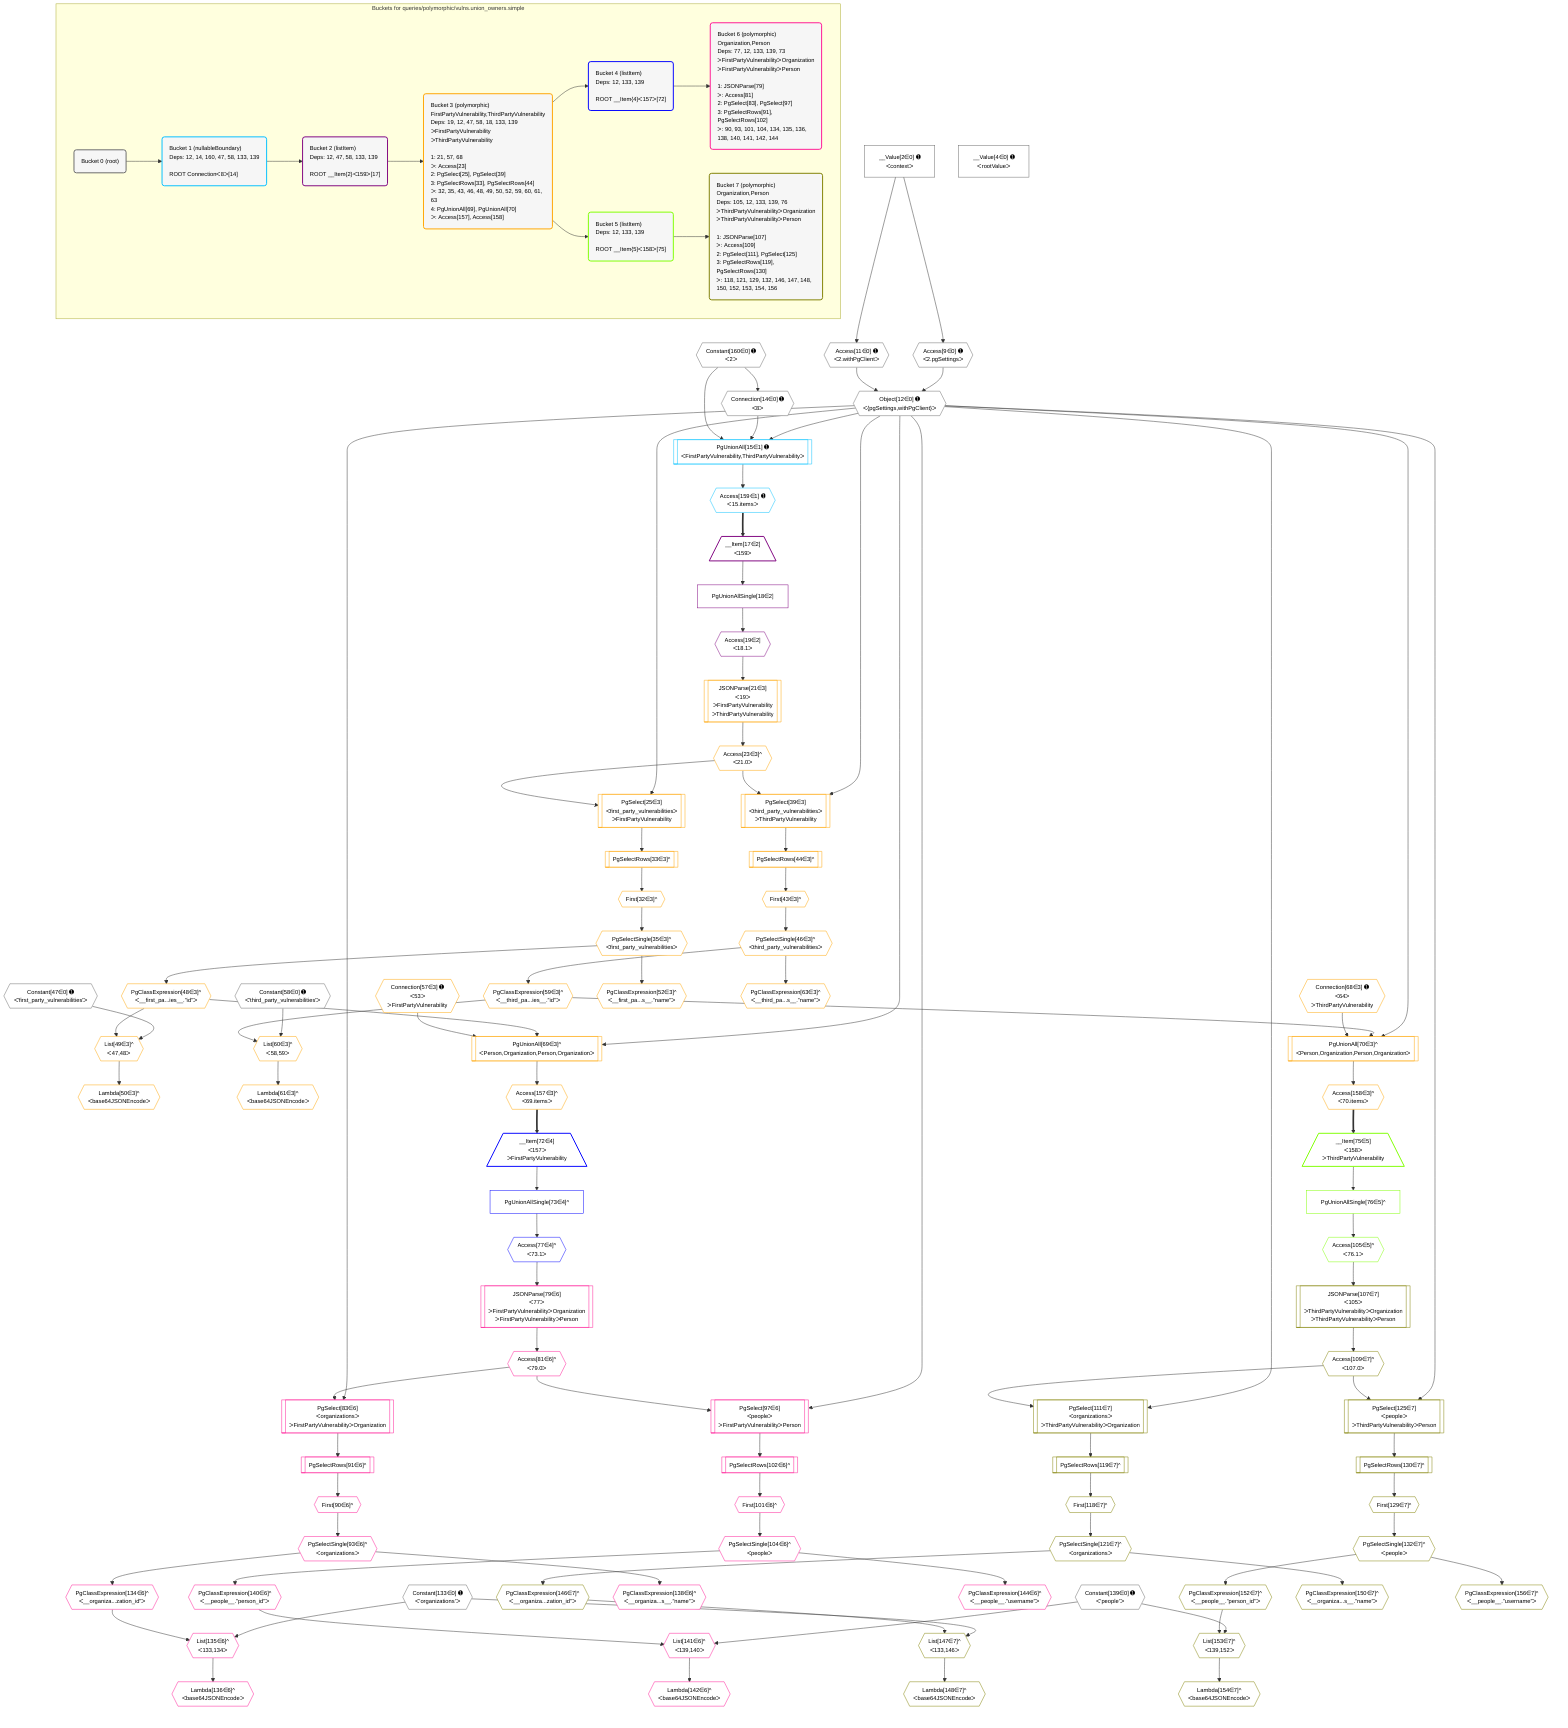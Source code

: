 %%{init: {'themeVariables': { 'fontSize': '12px'}}}%%
graph TD
    classDef path fill:#eee,stroke:#000,color:#000
    classDef plan fill:#fff,stroke-width:1px,color:#000
    classDef itemplan fill:#fff,stroke-width:2px,color:#000
    classDef unbatchedplan fill:#dff,stroke-width:1px,color:#000
    classDef sideeffectplan fill:#fcc,stroke-width:2px,color:#000
    classDef bucket fill:#f6f6f6,color:#000,stroke-width:2px,text-align:left

    subgraph "Buckets for queries/polymorphic/vulns.union_owners.simple"
    Bucket0("Bucket 0 (root)"):::bucket
    Bucket1("Bucket 1 (nullableBoundary)<br />Deps: 12, 14, 160, 47, 58, 133, 139<br /><br />ROOT Connectionᐸ8ᐳ[14]"):::bucket
    Bucket2("Bucket 2 (listItem)<br />Deps: 12, 47, 58, 133, 139<br /><br />ROOT __Item{2}ᐸ159ᐳ[17]"):::bucket
    Bucket3("Bucket 3 (polymorphic)<br />FirstPartyVulnerability,ThirdPartyVulnerability<br />Deps: 19, 12, 47, 58, 18, 133, 139<br />ᐳFirstPartyVulnerability<br />ᐳThirdPartyVulnerability<br /><br />1: 21, 57, 68<br />ᐳ: Access[23]<br />2: PgSelect[25], PgSelect[39]<br />3: PgSelectRows[33], PgSelectRows[44]<br />ᐳ: 32, 35, 43, 46, 48, 49, 50, 52, 59, 60, 61, 63<br />4: PgUnionAll[69], PgUnionAll[70]<br />ᐳ: Access[157], Access[158]"):::bucket
    Bucket4("Bucket 4 (listItem)<br />Deps: 12, 133, 139<br /><br />ROOT __Item{4}ᐸ157ᐳ[72]"):::bucket
    Bucket5("Bucket 5 (listItem)<br />Deps: 12, 133, 139<br /><br />ROOT __Item{5}ᐸ158ᐳ[75]"):::bucket
    Bucket6("Bucket 6 (polymorphic)<br />Organization,Person<br />Deps: 77, 12, 133, 139, 73<br />ᐳFirstPartyVulnerabilityᐳOrganization<br />ᐳFirstPartyVulnerabilityᐳPerson<br /><br />1: JSONParse[79]<br />ᐳ: Access[81]<br />2: PgSelect[83], PgSelect[97]<br />3: PgSelectRows[91], PgSelectRows[102]<br />ᐳ: 90, 93, 101, 104, 134, 135, 136, 138, 140, 141, 142, 144"):::bucket
    Bucket7("Bucket 7 (polymorphic)<br />Organization,Person<br />Deps: 105, 12, 133, 139, 76<br />ᐳThirdPartyVulnerabilityᐳOrganization<br />ᐳThirdPartyVulnerabilityᐳPerson<br /><br />1: JSONParse[107]<br />ᐳ: Access[109]<br />2: PgSelect[111], PgSelect[125]<br />3: PgSelectRows[119], PgSelectRows[130]<br />ᐳ: 118, 121, 129, 132, 146, 147, 148, 150, 152, 153, 154, 156"):::bucket
    end
    Bucket0 --> Bucket1
    Bucket1 --> Bucket2
    Bucket2 --> Bucket3
    Bucket3 --> Bucket4 & Bucket5
    Bucket4 --> Bucket6
    Bucket5 --> Bucket7

    %% plan dependencies
    Object12{{"Object[12∈0] ➊<br />ᐸ{pgSettings,withPgClient}ᐳ"}}:::plan
    Access9{{"Access[9∈0] ➊<br />ᐸ2.pgSettingsᐳ"}}:::plan
    Access11{{"Access[11∈0] ➊<br />ᐸ2.withPgClientᐳ"}}:::plan
    Access9 & Access11 --> Object12
    __Value2["__Value[2∈0] ➊<br />ᐸcontextᐳ"]:::plan
    __Value2 --> Access9
    __Value2 --> Access11
    Connection14{{"Connection[14∈0] ➊<br />ᐸ8ᐳ"}}:::plan
    Constant160{{"Constant[160∈0] ➊<br />ᐸ2ᐳ"}}:::plan
    Constant160 --> Connection14
    __Value4["__Value[4∈0] ➊<br />ᐸrootValueᐳ"]:::plan
    Constant47{{"Constant[47∈0] ➊<br />ᐸ'first_party_vulnerabilities'ᐳ"}}:::plan
    Constant58{{"Constant[58∈0] ➊<br />ᐸ'third_party_vulnerabilities'ᐳ"}}:::plan
    Constant133{{"Constant[133∈0] ➊<br />ᐸ'organizations'ᐳ"}}:::plan
    Constant139{{"Constant[139∈0] ➊<br />ᐸ'people'ᐳ"}}:::plan
    PgUnionAll15[["PgUnionAll[15∈1] ➊<br />ᐸFirstPartyVulnerability,ThirdPartyVulnerabilityᐳ"]]:::plan
    Object12 & Connection14 & Constant160 --> PgUnionAll15
    Access159{{"Access[159∈1] ➊<br />ᐸ15.itemsᐳ"}}:::plan
    PgUnionAll15 --> Access159
    __Item17[/"__Item[17∈2]<br />ᐸ159ᐳ"\]:::itemplan
    Access159 ==> __Item17
    PgUnionAllSingle18["PgUnionAllSingle[18∈2]"]:::plan
    __Item17 --> PgUnionAllSingle18
    Access19{{"Access[19∈2]<br />ᐸ18.1ᐳ"}}:::plan
    PgUnionAllSingle18 --> Access19
    PgUnionAll69[["PgUnionAll[69∈3]^<br />ᐸPerson,Organization,Person,Organizationᐳ"]]:::plan
    PgClassExpression48{{"PgClassExpression[48∈3]^<br />ᐸ__first_pa...ies__.”id”ᐳ"}}:::plan
    Connection57{{"Connection[57∈3] ➊<br />ᐸ53ᐳ<br />ᐳFirstPartyVulnerability"}}:::plan
    Object12 & PgClassExpression48 & Connection57 --> PgUnionAll69
    PgUnionAll70[["PgUnionAll[70∈3]^<br />ᐸPerson,Organization,Person,Organizationᐳ"]]:::plan
    PgClassExpression59{{"PgClassExpression[59∈3]^<br />ᐸ__third_pa...ies__.”id”ᐳ"}}:::plan
    Connection68{{"Connection[68∈3] ➊<br />ᐸ64ᐳ<br />ᐳThirdPartyVulnerability"}}:::plan
    Object12 & PgClassExpression59 & Connection68 --> PgUnionAll70
    PgSelect25[["PgSelect[25∈3]<br />ᐸfirst_party_vulnerabilitiesᐳ<br />ᐳFirstPartyVulnerability"]]:::plan
    Access23{{"Access[23∈3]^<br />ᐸ21.0ᐳ"}}:::plan
    Object12 & Access23 --> PgSelect25
    PgSelect39[["PgSelect[39∈3]<br />ᐸthird_party_vulnerabilitiesᐳ<br />ᐳThirdPartyVulnerability"]]:::plan
    Object12 & Access23 --> PgSelect39
    List49{{"List[49∈3]^<br />ᐸ47,48ᐳ"}}:::plan
    Constant47 & PgClassExpression48 --> List49
    List60{{"List[60∈3]^<br />ᐸ58,59ᐳ"}}:::plan
    Constant58 & PgClassExpression59 --> List60
    JSONParse21[["JSONParse[21∈3]<br />ᐸ19ᐳ<br />ᐳFirstPartyVulnerability<br />ᐳThirdPartyVulnerability"]]:::plan
    Access19 --> JSONParse21
    JSONParse21 --> Access23
    First32{{"First[32∈3]^"}}:::plan
    PgSelectRows33[["PgSelectRows[33∈3]^"]]:::plan
    PgSelectRows33 --> First32
    PgSelect25 --> PgSelectRows33
    PgSelectSingle35{{"PgSelectSingle[35∈3]^<br />ᐸfirst_party_vulnerabilitiesᐳ"}}:::plan
    First32 --> PgSelectSingle35
    First43{{"First[43∈3]^"}}:::plan
    PgSelectRows44[["PgSelectRows[44∈3]^"]]:::plan
    PgSelectRows44 --> First43
    PgSelect39 --> PgSelectRows44
    PgSelectSingle46{{"PgSelectSingle[46∈3]^<br />ᐸthird_party_vulnerabilitiesᐳ"}}:::plan
    First43 --> PgSelectSingle46
    PgSelectSingle35 --> PgClassExpression48
    Lambda50{{"Lambda[50∈3]^<br />ᐸbase64JSONEncodeᐳ"}}:::plan
    List49 --> Lambda50
    PgClassExpression52{{"PgClassExpression[52∈3]^<br />ᐸ__first_pa...s__.”name”ᐳ"}}:::plan
    PgSelectSingle35 --> PgClassExpression52
    PgSelectSingle46 --> PgClassExpression59
    Lambda61{{"Lambda[61∈3]^<br />ᐸbase64JSONEncodeᐳ"}}:::plan
    List60 --> Lambda61
    PgClassExpression63{{"PgClassExpression[63∈3]^<br />ᐸ__third_pa...s__.”name”ᐳ"}}:::plan
    PgSelectSingle46 --> PgClassExpression63
    Access157{{"Access[157∈3]^<br />ᐸ69.itemsᐳ"}}:::plan
    PgUnionAll69 --> Access157
    Access158{{"Access[158∈3]^<br />ᐸ70.itemsᐳ"}}:::plan
    PgUnionAll70 --> Access158
    __Item72[/"__Item[72∈4]<br />ᐸ157ᐳ<br />ᐳFirstPartyVulnerability"\]:::itemplan
    Access157 ==> __Item72
    PgUnionAllSingle73["PgUnionAllSingle[73∈4]^"]:::plan
    __Item72 --> PgUnionAllSingle73
    Access77{{"Access[77∈4]^<br />ᐸ73.1ᐳ"}}:::plan
    PgUnionAllSingle73 --> Access77
    PgSelect83[["PgSelect[83∈6]<br />ᐸorganizationsᐳ<br />ᐳFirstPartyVulnerabilityᐳOrganization"]]:::plan
    Access81{{"Access[81∈6]^<br />ᐸ79.0ᐳ"}}:::plan
    Object12 & Access81 --> PgSelect83
    PgSelect97[["PgSelect[97∈6]<br />ᐸpeopleᐳ<br />ᐳFirstPartyVulnerabilityᐳPerson"]]:::plan
    Object12 & Access81 --> PgSelect97
    List135{{"List[135∈6]^<br />ᐸ133,134ᐳ"}}:::plan
    PgClassExpression134{{"PgClassExpression[134∈6]^<br />ᐸ__organiza...zation_id”ᐳ"}}:::plan
    Constant133 & PgClassExpression134 --> List135
    List141{{"List[141∈6]^<br />ᐸ139,140ᐳ"}}:::plan
    PgClassExpression140{{"PgClassExpression[140∈6]^<br />ᐸ__people__.”person_id”ᐳ"}}:::plan
    Constant139 & PgClassExpression140 --> List141
    JSONParse79[["JSONParse[79∈6]<br />ᐸ77ᐳ<br />ᐳFirstPartyVulnerabilityᐳOrganization<br />ᐳFirstPartyVulnerabilityᐳPerson"]]:::plan
    Access77 --> JSONParse79
    JSONParse79 --> Access81
    First90{{"First[90∈6]^"}}:::plan
    PgSelectRows91[["PgSelectRows[91∈6]^"]]:::plan
    PgSelectRows91 --> First90
    PgSelect83 --> PgSelectRows91
    PgSelectSingle93{{"PgSelectSingle[93∈6]^<br />ᐸorganizationsᐳ"}}:::plan
    First90 --> PgSelectSingle93
    First101{{"First[101∈6]^"}}:::plan
    PgSelectRows102[["PgSelectRows[102∈6]^"]]:::plan
    PgSelectRows102 --> First101
    PgSelect97 --> PgSelectRows102
    PgSelectSingle104{{"PgSelectSingle[104∈6]^<br />ᐸpeopleᐳ"}}:::plan
    First101 --> PgSelectSingle104
    PgSelectSingle93 --> PgClassExpression134
    Lambda136{{"Lambda[136∈6]^<br />ᐸbase64JSONEncodeᐳ"}}:::plan
    List135 --> Lambda136
    PgClassExpression138{{"PgClassExpression[138∈6]^<br />ᐸ__organiza...s__.”name”ᐳ"}}:::plan
    PgSelectSingle93 --> PgClassExpression138
    PgSelectSingle104 --> PgClassExpression140
    Lambda142{{"Lambda[142∈6]^<br />ᐸbase64JSONEncodeᐳ"}}:::plan
    List141 --> Lambda142
    PgClassExpression144{{"PgClassExpression[144∈6]^<br />ᐸ__people__.”username”ᐳ"}}:::plan
    PgSelectSingle104 --> PgClassExpression144
    __Item75[/"__Item[75∈5]<br />ᐸ158ᐳ<br />ᐳThirdPartyVulnerability"\]:::itemplan
    Access158 ==> __Item75
    PgUnionAllSingle76["PgUnionAllSingle[76∈5]^"]:::plan
    __Item75 --> PgUnionAllSingle76
    Access105{{"Access[105∈5]^<br />ᐸ76.1ᐳ"}}:::plan
    PgUnionAllSingle76 --> Access105
    PgSelect111[["PgSelect[111∈7]<br />ᐸorganizationsᐳ<br />ᐳThirdPartyVulnerabilityᐳOrganization"]]:::plan
    Access109{{"Access[109∈7]^<br />ᐸ107.0ᐳ"}}:::plan
    Object12 & Access109 --> PgSelect111
    PgSelect125[["PgSelect[125∈7]<br />ᐸpeopleᐳ<br />ᐳThirdPartyVulnerabilityᐳPerson"]]:::plan
    Object12 & Access109 --> PgSelect125
    List147{{"List[147∈7]^<br />ᐸ133,146ᐳ"}}:::plan
    PgClassExpression146{{"PgClassExpression[146∈7]^<br />ᐸ__organiza...zation_id”ᐳ"}}:::plan
    Constant133 & PgClassExpression146 --> List147
    List153{{"List[153∈7]^<br />ᐸ139,152ᐳ"}}:::plan
    PgClassExpression152{{"PgClassExpression[152∈7]^<br />ᐸ__people__.”person_id”ᐳ"}}:::plan
    Constant139 & PgClassExpression152 --> List153
    JSONParse107[["JSONParse[107∈7]<br />ᐸ105ᐳ<br />ᐳThirdPartyVulnerabilityᐳOrganization<br />ᐳThirdPartyVulnerabilityᐳPerson"]]:::plan
    Access105 --> JSONParse107
    JSONParse107 --> Access109
    First118{{"First[118∈7]^"}}:::plan
    PgSelectRows119[["PgSelectRows[119∈7]^"]]:::plan
    PgSelectRows119 --> First118
    PgSelect111 --> PgSelectRows119
    PgSelectSingle121{{"PgSelectSingle[121∈7]^<br />ᐸorganizationsᐳ"}}:::plan
    First118 --> PgSelectSingle121
    First129{{"First[129∈7]^"}}:::plan
    PgSelectRows130[["PgSelectRows[130∈7]^"]]:::plan
    PgSelectRows130 --> First129
    PgSelect125 --> PgSelectRows130
    PgSelectSingle132{{"PgSelectSingle[132∈7]^<br />ᐸpeopleᐳ"}}:::plan
    First129 --> PgSelectSingle132
    PgSelectSingle121 --> PgClassExpression146
    Lambda148{{"Lambda[148∈7]^<br />ᐸbase64JSONEncodeᐳ"}}:::plan
    List147 --> Lambda148
    PgClassExpression150{{"PgClassExpression[150∈7]^<br />ᐸ__organiza...s__.”name”ᐳ"}}:::plan
    PgSelectSingle121 --> PgClassExpression150
    PgSelectSingle132 --> PgClassExpression152
    Lambda154{{"Lambda[154∈7]^<br />ᐸbase64JSONEncodeᐳ"}}:::plan
    List153 --> Lambda154
    PgClassExpression156{{"PgClassExpression[156∈7]^<br />ᐸ__people__.”username”ᐳ"}}:::plan
    PgSelectSingle132 --> PgClassExpression156

    %% define steps
    classDef bucket0 stroke:#696969
    class Bucket0,__Value2,__Value4,Access9,Access11,Object12,Connection14,Constant47,Constant58,Constant133,Constant139,Constant160 bucket0
    classDef bucket1 stroke:#00bfff
    class Bucket1,PgUnionAll15,Access159 bucket1
    classDef bucket2 stroke:#7f007f
    class Bucket2,__Item17,PgUnionAllSingle18,Access19 bucket2
    classDef bucket3 stroke:#ffa500
    class Bucket3,JSONParse21,Access23,PgSelect25,First32,PgSelectRows33,PgSelectSingle35,PgSelect39,First43,PgSelectRows44,PgSelectSingle46,PgClassExpression48,List49,Lambda50,PgClassExpression52,Connection57,PgClassExpression59,List60,Lambda61,PgClassExpression63,Connection68,PgUnionAll69,PgUnionAll70,Access157,Access158 bucket3
    classDef bucket4 stroke:#0000ff
    class Bucket4,__Item72,PgUnionAllSingle73,Access77 bucket4
    classDef bucket5 stroke:#7fff00
    class Bucket5,__Item75,PgUnionAllSingle76,Access105 bucket5
    classDef bucket6 stroke:#ff1493
    class Bucket6,JSONParse79,Access81,PgSelect83,First90,PgSelectRows91,PgSelectSingle93,PgSelect97,First101,PgSelectRows102,PgSelectSingle104,PgClassExpression134,List135,Lambda136,PgClassExpression138,PgClassExpression140,List141,Lambda142,PgClassExpression144 bucket6
    classDef bucket7 stroke:#808000
    class Bucket7,JSONParse107,Access109,PgSelect111,First118,PgSelectRows119,PgSelectSingle121,PgSelect125,First129,PgSelectRows130,PgSelectSingle132,PgClassExpression146,List147,Lambda148,PgClassExpression150,PgClassExpression152,List153,Lambda154,PgClassExpression156 bucket7